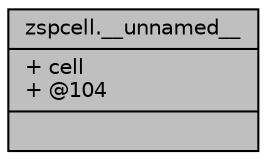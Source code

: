 digraph "zspcell.__unnamed__"
{
 // INTERACTIVE_SVG=YES
  bgcolor="transparent";
  edge [fontname="Helvetica",fontsize="10",labelfontname="Helvetica",labelfontsize="10"];
  node [fontname="Helvetica",fontsize="10",shape=record];
  Node234 [label="{zspcell.__unnamed__\n|+ cell\l+ @104\l|}",height=0.2,width=0.4,color="black", fillcolor="grey75", style="filled", fontcolor="black"];
}
